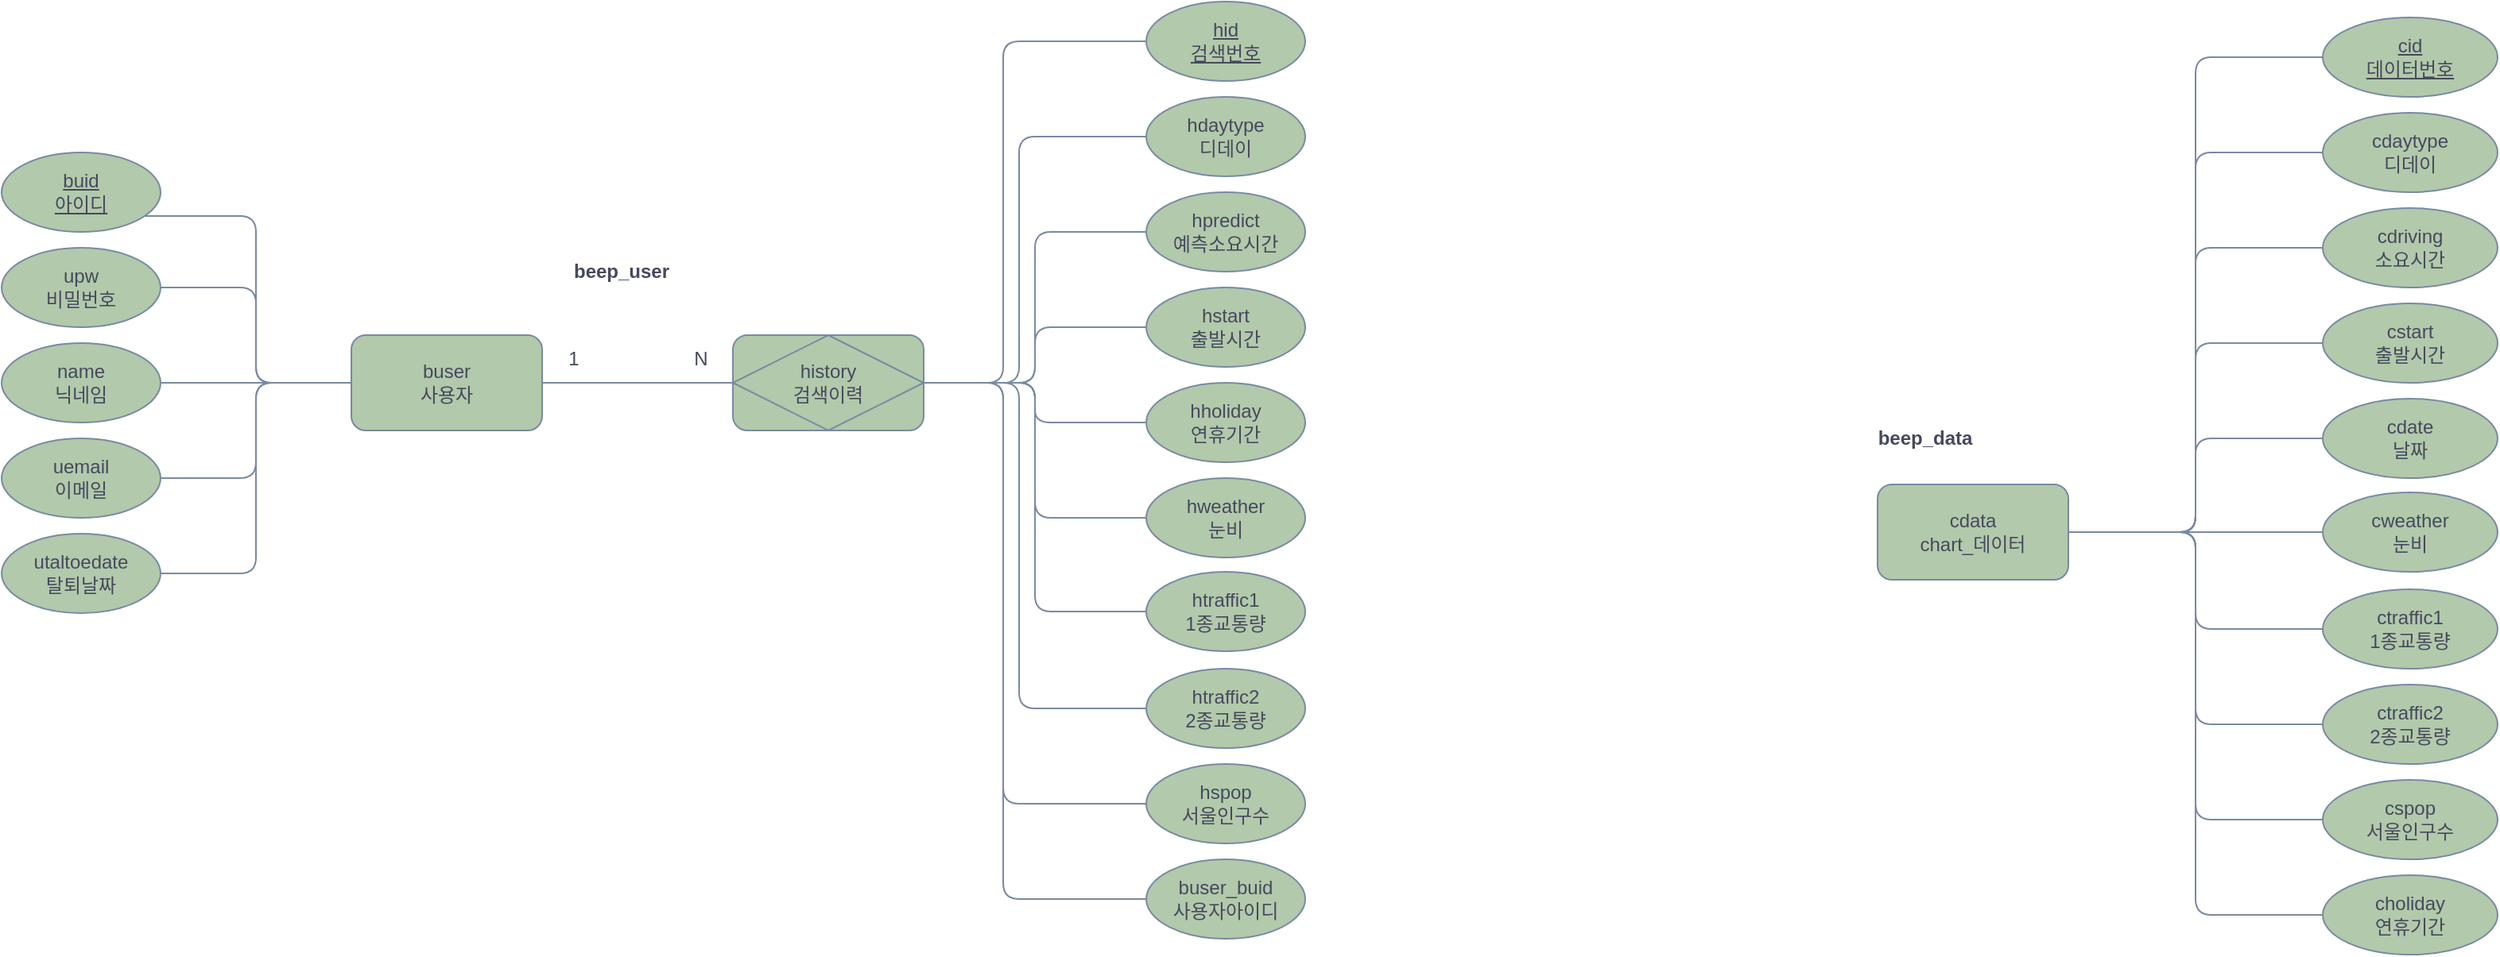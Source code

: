 <mxfile version="20.0.1" type="device"><diagram id="MHljInL3fYJcESI70Wzh" name="Page-1"><mxGraphModel dx="1151" dy="825" grid="0" gridSize="10" guides="1" tooltips="1" connect="1" arrows="1" fold="1" page="1" pageScale="1" pageWidth="2336" pageHeight="1654" background="none" math="0" shadow="0"><root><mxCell id="0"/><mxCell id="1" parent="0"/><mxCell id="iAvh358AnvFU6uTZBUgT-1" value="buser&lt;br&gt;사용자" style="whiteSpace=wrap;html=1;rounded=1;fillColor=#B2C9AB;strokeColor=#788AA3;fontColor=#46495D;" parent="1" vertex="1"><mxGeometry x="320" y="240" width="120" height="60" as="geometry"/></mxCell><mxCell id="iAvh358AnvFU6uTZBUgT-9" value="" style="edgeStyle=orthogonalEdgeStyle;orthogonalLoop=1;jettySize=auto;html=1;endArrow=none;endFill=0;rounded=1;strokeColor=#788AA3;fontColor=#46495D;entryX=0;entryY=0.5;entryDx=0;entryDy=0;" parent="1" source="iAvh358AnvFU6uTZBUgT-2" target="iAvh358AnvFU6uTZBUgT-1" edge="1"><mxGeometry relative="1" as="geometry"/></mxCell><mxCell id="iAvh358AnvFU6uTZBUgT-2" value="upw&lt;br&gt;비밀번호" style="ellipse;whiteSpace=wrap;html=1;rounded=1;fillColor=#B2C9AB;strokeColor=#788AA3;fontColor=#46495D;" parent="1" vertex="1"><mxGeometry x="100" y="185" width="100" height="50" as="geometry"/></mxCell><mxCell id="iAvh358AnvFU6uTZBUgT-10" value="" style="edgeStyle=orthogonalEdgeStyle;orthogonalLoop=1;jettySize=auto;html=1;endArrow=none;endFill=0;rounded=1;strokeColor=#788AA3;fontColor=#46495D;" parent="1" source="iAvh358AnvFU6uTZBUgT-3" target="iAvh358AnvFU6uTZBUgT-1" edge="1"><mxGeometry relative="1" as="geometry"/></mxCell><mxCell id="iAvh358AnvFU6uTZBUgT-3" value="name&lt;br&gt;닉네임" style="ellipse;whiteSpace=wrap;html=1;rounded=1;fillColor=#B2C9AB;strokeColor=#788AA3;fontColor=#46495D;" parent="1" vertex="1"><mxGeometry x="100" y="245" width="100" height="50" as="geometry"/></mxCell><mxCell id="iAvh358AnvFU6uTZBUgT-12" value="" style="edgeStyle=orthogonalEdgeStyle;orthogonalLoop=1;jettySize=auto;html=1;endArrow=none;endFill=0;entryX=0;entryY=0.5;entryDx=0;entryDy=0;rounded=1;strokeColor=#788AA3;fontColor=#46495D;" parent="1" source="iAvh358AnvFU6uTZBUgT-4" target="iAvh358AnvFU6uTZBUgT-1" edge="1"><mxGeometry relative="1" as="geometry"><mxPoint x="330" y="345" as="targetPoint"/></mxGeometry></mxCell><mxCell id="iAvh358AnvFU6uTZBUgT-4" value="uemail&lt;br&gt;이메일" style="ellipse;whiteSpace=wrap;html=1;rounded=1;fillColor=#B2C9AB;strokeColor=#788AA3;fontColor=#46495D;" parent="1" vertex="1"><mxGeometry x="100" y="305" width="100" height="50" as="geometry"/></mxCell><mxCell id="iAvh358AnvFU6uTZBUgT-14" value="" style="edgeStyle=orthogonalEdgeStyle;orthogonalLoop=1;jettySize=auto;html=1;endArrow=none;endFill=0;entryX=0;entryY=0.5;entryDx=0;entryDy=0;rounded=1;strokeColor=#788AA3;fontColor=#46495D;" parent="1" source="iAvh358AnvFU6uTZBUgT-5" target="iAvh358AnvFU6uTZBUgT-1" edge="1"><mxGeometry relative="1" as="geometry"><mxPoint x="330" y="405" as="targetPoint"/></mxGeometry></mxCell><mxCell id="iAvh358AnvFU6uTZBUgT-5" value="utaltoedate&lt;br&gt;탈퇴날짜" style="ellipse;whiteSpace=wrap;html=1;rounded=1;fillColor=#B2C9AB;strokeColor=#788AA3;fontColor=#46495D;" parent="1" vertex="1"><mxGeometry x="100" y="365" width="100" height="50" as="geometry"/></mxCell><mxCell id="iAvh358AnvFU6uTZBUgT-8" value="" style="edgeStyle=orthogonalEdgeStyle;orthogonalLoop=1;jettySize=auto;html=1;entryX=0;entryY=0.5;entryDx=0;entryDy=0;endArrow=none;endFill=0;rounded=1;strokeColor=#788AA3;fontColor=#46495D;" parent="1" source="iAvh358AnvFU6uTZBUgT-6" target="iAvh358AnvFU6uTZBUgT-1" edge="1"><mxGeometry relative="1" as="geometry"><mxPoint x="270" y="270" as="targetPoint"/><Array as="points"><mxPoint x="260" y="165"/><mxPoint x="260" y="270"/></Array></mxGeometry></mxCell><mxCell id="iAvh358AnvFU6uTZBUgT-6" value="&lt;u&gt;buid&lt;br&gt;아이디&lt;br&gt;&lt;/u&gt;" style="ellipse;whiteSpace=wrap;html=1;rounded=1;fillColor=#B2C9AB;strokeColor=#788AA3;fontColor=#46495D;" parent="1" vertex="1"><mxGeometry x="100" y="125" width="100" height="50" as="geometry"/></mxCell><mxCell id="iAvh358AnvFU6uTZBUgT-17" value="&lt;u&gt;hid&lt;br&gt;검색번호&lt;br&gt;&lt;/u&gt;" style="ellipse;whiteSpace=wrap;html=1;rounded=1;fillColor=#B2C9AB;strokeColor=#788AA3;fontColor=#46495D;" parent="1" vertex="1"><mxGeometry x="820" y="30" width="100" height="50" as="geometry"/></mxCell><mxCell id="iAvh358AnvFU6uTZBUgT-23" value="&lt;span&gt;hdaytype&lt;br&gt;디데이&lt;br&gt;&lt;/span&gt;" style="ellipse;whiteSpace=wrap;html=1;fontStyle=0;rounded=1;fillColor=#B2C9AB;strokeColor=#788AA3;fontColor=#46495D;" parent="1" vertex="1"><mxGeometry x="820" y="90" width="100" height="50" as="geometry"/></mxCell><mxCell id="iAvh358AnvFU6uTZBUgT-24" value="&lt;span&gt;hpredict&lt;br&gt;예측소요시간&lt;br&gt;&lt;/span&gt;" style="ellipse;whiteSpace=wrap;html=1;fontStyle=0;rounded=1;fillColor=#B2C9AB;strokeColor=#788AA3;fontColor=#46495D;" parent="1" vertex="1"><mxGeometry x="820" y="150" width="100" height="50" as="geometry"/></mxCell><mxCell id="iAvh358AnvFU6uTZBUgT-25" value="&lt;span&gt;hstart&lt;br&gt;출발시간&lt;br&gt;&lt;/span&gt;" style="ellipse;whiteSpace=wrap;html=1;fontStyle=0;rounded=1;fillColor=#B2C9AB;strokeColor=#788AA3;fontColor=#46495D;" parent="1" vertex="1"><mxGeometry x="820" y="210" width="100" height="50" as="geometry"/></mxCell><mxCell id="iAvh358AnvFU6uTZBUgT-26" value="&lt;span&gt;hholiday&lt;br&gt;연휴기간&lt;br&gt;&lt;/span&gt;" style="ellipse;whiteSpace=wrap;html=1;fontStyle=0;rounded=1;fillColor=#B2C9AB;strokeColor=#788AA3;fontColor=#46495D;" parent="1" vertex="1"><mxGeometry x="820" y="270" width="100" height="50" as="geometry"/></mxCell><mxCell id="iAvh358AnvFU6uTZBUgT-27" value="&lt;span&gt;hweather&lt;br&gt;눈비&lt;br&gt;&lt;/span&gt;" style="ellipse;whiteSpace=wrap;html=1;fontStyle=0;rounded=1;fillColor=#B2C9AB;strokeColor=#788AA3;fontColor=#46495D;" parent="1" vertex="1"><mxGeometry x="820" y="330" width="100" height="50" as="geometry"/></mxCell><mxCell id="iAvh358AnvFU6uTZBUgT-28" value="&lt;span&gt;htraffic1&lt;br&gt;1종교통량&lt;br&gt;&lt;/span&gt;" style="ellipse;whiteSpace=wrap;html=1;fontStyle=0;rounded=1;fillColor=#B2C9AB;strokeColor=#788AA3;fontColor=#46495D;" parent="1" vertex="1"><mxGeometry x="820" y="389" width="100" height="50" as="geometry"/></mxCell><mxCell id="iAvh358AnvFU6uTZBUgT-29" value="&lt;span&gt;htraffic2&lt;br&gt;2종교통량&lt;br&gt;&lt;/span&gt;" style="ellipse;whiteSpace=wrap;html=1;fontStyle=0;rounded=1;fillColor=#B2C9AB;strokeColor=#788AA3;fontColor=#46495D;" parent="1" vertex="1"><mxGeometry x="820" y="450" width="100" height="50" as="geometry"/></mxCell><mxCell id="iAvh358AnvFU6uTZBUgT-30" value="&lt;span&gt;hspop&lt;br&gt;서울인구수&lt;br&gt;&lt;/span&gt;" style="ellipse;whiteSpace=wrap;html=1;fontStyle=0;rounded=1;fillColor=#B2C9AB;strokeColor=#788AA3;fontColor=#46495D;" parent="1" vertex="1"><mxGeometry x="820" y="510" width="100" height="50" as="geometry"/></mxCell><mxCell id="iAvh358AnvFU6uTZBUgT-31" value="&lt;span&gt;buser_buid&lt;br&gt;사용자아이디&lt;br&gt;&lt;/span&gt;" style="ellipse;whiteSpace=wrap;html=1;fontStyle=0;rounded=1;fillColor=#B2C9AB;strokeColor=#788AA3;fontColor=#46495D;" parent="1" vertex="1"><mxGeometry x="820" y="570" width="100" height="50" as="geometry"/></mxCell><mxCell id="iAvh358AnvFU6uTZBUgT-32" value="" style="edgeStyle=orthogonalEdgeStyle;orthogonalLoop=1;jettySize=auto;html=1;entryX=1;entryY=0.5;entryDx=0;entryDy=0;endArrow=none;endFill=0;exitX=0;exitY=0.5;exitDx=0;exitDy=0;rounded=1;strokeColor=#788AA3;fontColor=#46495D;" parent="1" source="iAvh358AnvFU6uTZBUgT-17" target="iAvh358AnvFU6uTZBUgT-15" edge="1"><mxGeometry relative="1" as="geometry"><mxPoint x="290" y="175" as="sourcePoint"/><mxPoint x="410" y="280" as="targetPoint"/><Array as="points"><mxPoint x="730" y="55"/><mxPoint x="730" y="270"/></Array></mxGeometry></mxCell><mxCell id="KF5AVFM7hIW03MLYpKA2-1" value="" style="edgeStyle=orthogonalEdgeStyle;orthogonalLoop=1;jettySize=auto;html=1;entryX=1;entryY=0.5;entryDx=0;entryDy=0;endArrow=none;endFill=0;exitX=0;exitY=0.5;exitDx=0;exitDy=0;rounded=1;strokeColor=#788AA3;fontColor=#46495D;" parent="1" source="iAvh358AnvFU6uTZBUgT-23" target="iAvh358AnvFU6uTZBUgT-15" edge="1"><mxGeometry relative="1" as="geometry"><mxPoint x="830" y="65" as="sourcePoint"/><mxPoint x="690" y="280" as="targetPoint"/><Array as="points"><mxPoint x="740" y="115"/><mxPoint x="740" y="270"/></Array></mxGeometry></mxCell><mxCell id="KF5AVFM7hIW03MLYpKA2-2" value="" style="edgeStyle=orthogonalEdgeStyle;orthogonalLoop=1;jettySize=auto;html=1;entryX=1;entryY=0.5;entryDx=0;entryDy=0;endArrow=none;endFill=0;exitX=0;exitY=0.5;exitDx=0;exitDy=0;rounded=1;strokeColor=#788AA3;fontColor=#46495D;" parent="1" source="iAvh358AnvFU6uTZBUgT-31" target="iAvh358AnvFU6uTZBUgT-15" edge="1"><mxGeometry relative="1" as="geometry"><mxPoint x="790" y="414" as="sourcePoint"/><mxPoint x="650" y="569" as="targetPoint"/><Array as="points"><mxPoint x="730" y="595"/><mxPoint x="730" y="270"/></Array></mxGeometry></mxCell><mxCell id="KF5AVFM7hIW03MLYpKA2-3" value="" style="edgeStyle=orthogonalEdgeStyle;orthogonalLoop=1;jettySize=auto;html=1;entryX=1;entryY=0.5;entryDx=0;entryDy=0;endArrow=none;endFill=0;exitX=0;exitY=0.5;exitDx=0;exitDy=0;rounded=1;strokeColor=#788AA3;fontColor=#46495D;" parent="1" source="iAvh358AnvFU6uTZBUgT-30" target="iAvh358AnvFU6uTZBUgT-15" edge="1"><mxGeometry relative="1" as="geometry"><mxPoint x="830" y="605" as="sourcePoint"/><mxPoint x="690" y="280" as="targetPoint"/><Array as="points"><mxPoint x="730" y="535"/><mxPoint x="730" y="270"/></Array></mxGeometry></mxCell><mxCell id="KF5AVFM7hIW03MLYpKA2-5" value="" style="edgeStyle=orthogonalEdgeStyle;orthogonalLoop=1;jettySize=auto;html=1;entryX=1;entryY=0.5;entryDx=0;entryDy=0;endArrow=none;endFill=0;exitX=0;exitY=0.5;exitDx=0;exitDy=0;rounded=1;strokeColor=#788AA3;fontColor=#46495D;" parent="1" source="iAvh358AnvFU6uTZBUgT-29" target="iAvh358AnvFU6uTZBUgT-15" edge="1"><mxGeometry relative="1" as="geometry"><mxPoint x="830" y="545" as="sourcePoint"/><mxPoint x="690" y="280" as="targetPoint"/><Array as="points"><mxPoint x="740" y="475"/><mxPoint x="740" y="270"/></Array></mxGeometry></mxCell><mxCell id="KF5AVFM7hIW03MLYpKA2-6" value="" style="edgeStyle=orthogonalEdgeStyle;orthogonalLoop=1;jettySize=auto;html=1;entryX=1;entryY=0.5;entryDx=0;entryDy=0;endArrow=none;endFill=0;exitX=0;exitY=0.5;exitDx=0;exitDy=0;rounded=1;strokeColor=#788AA3;fontColor=#46495D;" parent="1" source="iAvh358AnvFU6uTZBUgT-28" target="iAvh358AnvFU6uTZBUgT-15" edge="1"><mxGeometry relative="1" as="geometry"><mxPoint x="830" y="485" as="sourcePoint"/><mxPoint x="690" y="280" as="targetPoint"/><Array as="points"><mxPoint x="750" y="414"/><mxPoint x="750" y="270"/></Array></mxGeometry></mxCell><mxCell id="KF5AVFM7hIW03MLYpKA2-7" value="" style="edgeStyle=orthogonalEdgeStyle;orthogonalLoop=1;jettySize=auto;html=1;entryX=1;entryY=0.5;entryDx=0;entryDy=0;endArrow=none;endFill=0;exitX=0;exitY=0.5;exitDx=0;exitDy=0;rounded=1;strokeColor=#788AA3;fontColor=#46495D;" parent="1" source="iAvh358AnvFU6uTZBUgT-24" target="iAvh358AnvFU6uTZBUgT-15" edge="1"><mxGeometry relative="1" as="geometry"><mxPoint x="830" y="125" as="sourcePoint"/><mxPoint x="690" y="280" as="targetPoint"/><Array as="points"><mxPoint x="750" y="175"/><mxPoint x="750" y="270"/></Array></mxGeometry></mxCell><mxCell id="KF5AVFM7hIW03MLYpKA2-8" value="" style="endArrow=none;html=1;entryX=0;entryY=0.5;entryDx=0;entryDy=0;exitX=1;exitY=0.5;exitDx=0;exitDy=0;rounded=1;edgeStyle=orthogonalEdgeStyle;strokeColor=#788AA3;fontColor=#46495D;" parent="1" source="iAvh358AnvFU6uTZBUgT-15" target="iAvh358AnvFU6uTZBUgT-27" edge="1"><mxGeometry width="50" height="50" relative="1" as="geometry"><mxPoint x="620" y="450" as="sourcePoint"/><mxPoint x="790" y="370" as="targetPoint"/></mxGeometry></mxCell><mxCell id="KF5AVFM7hIW03MLYpKA2-9" value="" style="endArrow=none;html=1;entryX=0;entryY=0.5;entryDx=0;entryDy=0;exitX=1;exitY=0.5;exitDx=0;exitDy=0;rounded=1;edgeStyle=orthogonalEdgeStyle;strokeColor=#788AA3;fontColor=#46495D;" parent="1" source="iAvh358AnvFU6uTZBUgT-15" target="iAvh358AnvFU6uTZBUgT-26" edge="1"><mxGeometry width="50" height="50" relative="1" as="geometry"><mxPoint x="620" y="450" as="sourcePoint"/><mxPoint x="670" y="400" as="targetPoint"/></mxGeometry></mxCell><mxCell id="KF5AVFM7hIW03MLYpKA2-10" value="" style="endArrow=none;html=1;entryX=0;entryY=0.5;entryDx=0;entryDy=0;exitX=1;exitY=0.5;exitDx=0;exitDy=0;rounded=1;edgeStyle=orthogonalEdgeStyle;strokeColor=#788AA3;fontColor=#46495D;" parent="1" source="iAvh358AnvFU6uTZBUgT-15" target="iAvh358AnvFU6uTZBUgT-25" edge="1"><mxGeometry width="50" height="50" relative="1" as="geometry"><mxPoint x="620" y="450" as="sourcePoint"/><mxPoint x="670" y="400" as="targetPoint"/></mxGeometry></mxCell><mxCell id="KF5AVFM7hIW03MLYpKA2-11" value="cdata&lt;br&gt;chart_데이터" style="rounded=1;whiteSpace=wrap;html=1;sketch=0;fontColor=#46495D;strokeColor=#788AA3;fillColor=#B2C9AB;" parent="1" vertex="1"><mxGeometry x="1280" y="334" width="120" height="60" as="geometry"/></mxCell><mxCell id="KF5AVFM7hIW03MLYpKA2-13" value="&lt;u&gt;cid&lt;br&gt;데이터번호&lt;br&gt;&lt;/u&gt;" style="ellipse;whiteSpace=wrap;html=1;fontStyle=0;rounded=1;fillColor=#B2C9AB;strokeColor=#788AA3;fontColor=#46495D;" parent="1" vertex="1"><mxGeometry x="1560" y="40" width="110" height="50" as="geometry"/></mxCell><mxCell id="KF5AVFM7hIW03MLYpKA2-14" value="" style="endArrow=none;html=1;rounded=1;sketch=0;fontColor=#46495D;strokeColor=#788AA3;fillColor=#B2C9AB;exitX=1;exitY=0.5;exitDx=0;exitDy=0;entryX=0;entryY=0.5;entryDx=0;entryDy=0;edgeStyle=orthogonalEdgeStyle;" parent="1" source="KF5AVFM7hIW03MLYpKA2-11" target="KF5AVFM7hIW03MLYpKA2-13" edge="1"><mxGeometry width="50" height="50" relative="1" as="geometry"><mxPoint x="1390" y="490" as="sourcePoint"/><mxPoint x="1480" y="145" as="targetPoint"/></mxGeometry></mxCell><mxCell id="KF5AVFM7hIW03MLYpKA2-39" value="" style="edgeStyle=orthogonalEdgeStyle;rounded=1;sketch=0;orthogonalLoop=1;jettySize=auto;html=1;fontColor=#46495D;endArrow=none;endFill=0;strokeColor=#788AA3;fillColor=#B2C9AB;entryX=1;entryY=0.5;entryDx=0;entryDy=0;" parent="1" source="KF5AVFM7hIW03MLYpKA2-15" target="KF5AVFM7hIW03MLYpKA2-11" edge="1"><mxGeometry relative="1" as="geometry"><mxPoint x="1425" y="185" as="targetPoint"/></mxGeometry></mxCell><mxCell id="KF5AVFM7hIW03MLYpKA2-15" value="&lt;span&gt;cdriving&lt;br&gt;소요시간&lt;br&gt;&lt;/span&gt;" style="ellipse;whiteSpace=wrap;html=1;fontStyle=0;rounded=1;fillColor=#B2C9AB;strokeColor=#788AA3;fontColor=#46495D;" parent="1" vertex="1"><mxGeometry x="1560" y="160" width="110" height="50" as="geometry"/></mxCell><mxCell id="KF5AVFM7hIW03MLYpKA2-16" value="&lt;span&gt;cdaytype&lt;br&gt;디데이&lt;br&gt;&lt;/span&gt;" style="ellipse;whiteSpace=wrap;html=1;fontStyle=0;rounded=1;fillColor=#B2C9AB;strokeColor=#788AA3;fontColor=#46495D;" parent="1" vertex="1"><mxGeometry x="1560" y="100" width="110" height="50" as="geometry"/></mxCell><mxCell id="KF5AVFM7hIW03MLYpKA2-41" value="" style="edgeStyle=orthogonalEdgeStyle;rounded=1;sketch=0;orthogonalLoop=1;jettySize=auto;html=1;fontColor=#46495D;endArrow=none;endFill=0;strokeColor=#788AA3;fillColor=#B2C9AB;entryX=1;entryY=0.5;entryDx=0;entryDy=0;" parent="1" source="KF5AVFM7hIW03MLYpKA2-17" target="KF5AVFM7hIW03MLYpKA2-11" edge="1"><mxGeometry relative="1" as="geometry"><mxPoint x="1425" y="245" as="targetPoint"/></mxGeometry></mxCell><mxCell id="KF5AVFM7hIW03MLYpKA2-17" value="&lt;span&gt;cstart&lt;br&gt;출발시간&lt;br&gt;&lt;/span&gt;" style="ellipse;whiteSpace=wrap;html=1;fontStyle=0;rounded=1;fillColor=#B2C9AB;strokeColor=#788AA3;fontColor=#46495D;" parent="1" vertex="1"><mxGeometry x="1560" y="220" width="110" height="50" as="geometry"/></mxCell><mxCell id="KF5AVFM7hIW03MLYpKA2-43" value="" style="edgeStyle=orthogonalEdgeStyle;rounded=1;sketch=0;orthogonalLoop=1;jettySize=auto;html=1;fontColor=#46495D;endArrow=none;endFill=0;strokeColor=#788AA3;fillColor=#B2C9AB;entryX=1;entryY=0.5;entryDx=0;entryDy=0;" parent="1" source="KF5AVFM7hIW03MLYpKA2-18" target="KF5AVFM7hIW03MLYpKA2-11" edge="1"><mxGeometry relative="1" as="geometry"><mxPoint x="1425" y="305" as="targetPoint"/></mxGeometry></mxCell><mxCell id="KF5AVFM7hIW03MLYpKA2-18" value="&lt;span&gt;cdate&lt;br&gt;날짜&lt;br&gt;&lt;/span&gt;" style="ellipse;whiteSpace=wrap;html=1;fontStyle=0;rounded=1;fillColor=#B2C9AB;strokeColor=#788AA3;fontColor=#46495D;" parent="1" vertex="1"><mxGeometry x="1560" y="280" width="110" height="50" as="geometry"/></mxCell><mxCell id="KF5AVFM7hIW03MLYpKA2-44" value="" style="edgeStyle=orthogonalEdgeStyle;rounded=1;sketch=0;orthogonalLoop=1;jettySize=auto;html=1;fontColor=#46495D;endArrow=none;endFill=0;strokeColor=#788AA3;fillColor=#B2C9AB;entryX=1;entryY=0.5;entryDx=0;entryDy=0;" parent="1" source="KF5AVFM7hIW03MLYpKA2-19" target="KF5AVFM7hIW03MLYpKA2-11" edge="1"><mxGeometry relative="1" as="geometry"><mxPoint x="1425" y="305" as="targetPoint"/></mxGeometry></mxCell><mxCell id="KF5AVFM7hIW03MLYpKA2-19" value="&lt;span&gt;cweather&lt;br&gt;눈비&lt;br&gt;&lt;/span&gt;" style="ellipse;whiteSpace=wrap;html=1;fontStyle=0;rounded=1;fillColor=#B2C9AB;strokeColor=#788AA3;fontColor=#46495D;" parent="1" vertex="1"><mxGeometry x="1560" y="339" width="110" height="50" as="geometry"/></mxCell><mxCell id="KF5AVFM7hIW03MLYpKA2-36" value="" style="edgeStyle=orthogonalEdgeStyle;rounded=1;sketch=0;orthogonalLoop=1;jettySize=auto;html=1;fontColor=#46495D;strokeColor=#788AA3;fillColor=#B2C9AB;endArrow=none;endFill=0;entryX=1;entryY=0.5;entryDx=0;entryDy=0;" parent="1" source="KF5AVFM7hIW03MLYpKA2-20" target="KF5AVFM7hIW03MLYpKA2-11" edge="1"><mxGeometry relative="1" as="geometry"><mxPoint x="1425" y="425" as="targetPoint"/></mxGeometry></mxCell><mxCell id="KF5AVFM7hIW03MLYpKA2-20" value="&lt;span&gt;ctraffic1&lt;br&gt;1종교통량&lt;br&gt;&lt;/span&gt;" style="ellipse;whiteSpace=wrap;html=1;fontStyle=0;rounded=1;fillColor=#B2C9AB;strokeColor=#788AA3;fontColor=#46495D;" parent="1" vertex="1"><mxGeometry x="1560" y="400" width="110" height="50" as="geometry"/></mxCell><mxCell id="KF5AVFM7hIW03MLYpKA2-34" value="" style="edgeStyle=orthogonalEdgeStyle;rounded=1;sketch=0;orthogonalLoop=1;jettySize=auto;html=1;fontColor=#46495D;strokeColor=#788AA3;fillColor=#B2C9AB;endArrow=none;endFill=0;entryX=1;entryY=0.5;entryDx=0;entryDy=0;" parent="1" source="KF5AVFM7hIW03MLYpKA2-21" target="KF5AVFM7hIW03MLYpKA2-11" edge="1"><mxGeometry relative="1" as="geometry"><mxPoint x="1425" y="485" as="targetPoint"/></mxGeometry></mxCell><mxCell id="KF5AVFM7hIW03MLYpKA2-21" value="&lt;span&gt;ctraffic2&lt;br&gt;2종교통량&lt;br&gt;&lt;/span&gt;" style="ellipse;whiteSpace=wrap;html=1;fontStyle=0;rounded=1;fillColor=#B2C9AB;strokeColor=#788AA3;fontColor=#46495D;" parent="1" vertex="1"><mxGeometry x="1560" y="460" width="110" height="50" as="geometry"/></mxCell><mxCell id="KF5AVFM7hIW03MLYpKA2-32" value="" style="edgeStyle=orthogonalEdgeStyle;rounded=1;sketch=0;orthogonalLoop=1;jettySize=auto;html=1;fontColor=#46495D;strokeColor=#788AA3;fillColor=#B2C9AB;endArrow=none;endFill=0;entryX=1;entryY=0.5;entryDx=0;entryDy=0;" parent="1" source="KF5AVFM7hIW03MLYpKA2-22" target="KF5AVFM7hIW03MLYpKA2-11" edge="1"><mxGeometry relative="1" as="geometry"><mxPoint x="1425" y="545" as="targetPoint"/></mxGeometry></mxCell><mxCell id="KF5AVFM7hIW03MLYpKA2-22" value="&lt;span&gt;cspop&lt;br&gt;서울인구수&lt;br&gt;&lt;/span&gt;" style="ellipse;whiteSpace=wrap;html=1;fontStyle=0;rounded=1;fillColor=#B2C9AB;strokeColor=#788AA3;fontColor=#46495D;" parent="1" vertex="1"><mxGeometry x="1560" y="520" width="110" height="50" as="geometry"/></mxCell><mxCell id="KF5AVFM7hIW03MLYpKA2-23" value="&lt;span&gt;choliday&lt;br&gt;연휴기간&lt;br&gt;&lt;/span&gt;" style="ellipse;whiteSpace=wrap;html=1;fontStyle=0;rounded=1;fillColor=#B2C9AB;strokeColor=#788AA3;fontColor=#46495D;" parent="1" vertex="1"><mxGeometry x="1560" y="580" width="110" height="50" as="geometry"/></mxCell><mxCell id="KF5AVFM7hIW03MLYpKA2-24" value="" style="endArrow=none;html=1;rounded=1;sketch=0;fontColor=#46495D;strokeColor=#788AA3;fillColor=#B2C9AB;exitX=0;exitY=0.5;exitDx=0;exitDy=0;entryX=1;entryY=0.5;entryDx=0;entryDy=0;edgeStyle=orthogonalEdgeStyle;" parent="1" source="KF5AVFM7hIW03MLYpKA2-23" target="KF5AVFM7hIW03MLYpKA2-11" edge="1"><mxGeometry width="50" height="50" relative="1" as="geometry"><mxPoint x="1610" y="390" as="sourcePoint"/><mxPoint x="1380" y="480" as="targetPoint"/></mxGeometry></mxCell><mxCell id="KF5AVFM7hIW03MLYpKA2-37" value="" style="endArrow=none;html=1;rounded=1;sketch=0;fontColor=#46495D;strokeColor=#788AA3;fillColor=#B2C9AB;entryX=0;entryY=0.5;entryDx=0;entryDy=0;edgeStyle=orthogonalEdgeStyle;exitX=1;exitY=0.5;exitDx=0;exitDy=0;" parent="1" source="KF5AVFM7hIW03MLYpKA2-11" target="KF5AVFM7hIW03MLYpKA2-16" edge="1"><mxGeometry width="50" height="50" relative="1" as="geometry"><mxPoint x="1400" y="350" as="sourcePoint"/><mxPoint x="1660" y="340" as="targetPoint"/></mxGeometry></mxCell><mxCell id="KF5AVFM7hIW03MLYpKA2-45" value="" style="endArrow=none;html=1;rounded=1;sketch=0;fontColor=#46495D;strokeColor=#788AA3;fillColor=#B2C9AB;exitX=1;exitY=0.5;exitDx=0;exitDy=0;entryX=0;entryY=0.5;entryDx=0;entryDy=0;" parent="1" source="iAvh358AnvFU6uTZBUgT-1" target="iAvh358AnvFU6uTZBUgT-15" edge="1"><mxGeometry width="50" height="50" relative="1" as="geometry"><mxPoint x="740" y="360" as="sourcePoint"/><mxPoint x="790" y="310" as="targetPoint"/></mxGeometry></mxCell><mxCell id="KF5AVFM7hIW03MLYpKA2-48" value="" style="group" parent="1" vertex="1" connectable="0"><mxGeometry x="560" y="240" width="120" height="60" as="geometry"/></mxCell><mxCell id="iAvh358AnvFU6uTZBUgT-15" value="history" style="whiteSpace=wrap;html=1;rounded=1;fillColor=#B2C9AB;strokeColor=#788AA3;fontColor=#46495D;" parent="KF5AVFM7hIW03MLYpKA2-48" vertex="1"><mxGeometry width="120" height="60" as="geometry"/></mxCell><mxCell id="KF5AVFM7hIW03MLYpKA2-46" value="history&lt;br&gt;검색이력" style="rhombus;whiteSpace=wrap;html=1;rounded=0;sketch=0;fontColor=#46495D;strokeColor=#788AA3;fillColor=#B2C9AB;" parent="KF5AVFM7hIW03MLYpKA2-48" vertex="1"><mxGeometry width="120" height="60" as="geometry"/></mxCell><mxCell id="KF5AVFM7hIW03MLYpKA2-49" value="&lt;b&gt;beep_data&lt;/b&gt;" style="text;html=1;strokeColor=none;fillColor=none;align=center;verticalAlign=middle;whiteSpace=wrap;rounded=0;sketch=0;fontColor=#46495D;" parent="1" vertex="1"><mxGeometry x="1280" y="290" width="60" height="30" as="geometry"/></mxCell><mxCell id="KF5AVFM7hIW03MLYpKA2-50" value="&lt;b&gt;beep_user&lt;/b&gt;" style="text;html=1;strokeColor=none;fillColor=none;align=center;verticalAlign=middle;whiteSpace=wrap;rounded=0;sketch=0;fontColor=#46495D;" parent="1" vertex="1"><mxGeometry x="460" y="185" width="60" height="30" as="geometry"/></mxCell><mxCell id="KF5AVFM7hIW03MLYpKA2-51" value="1" style="text;html=1;strokeColor=none;fillColor=none;align=center;verticalAlign=middle;whiteSpace=wrap;rounded=0;sketch=0;fontColor=#46495D;" parent="1" vertex="1"><mxGeometry x="440" y="240" width="40" height="30" as="geometry"/></mxCell><mxCell id="KF5AVFM7hIW03MLYpKA2-52" value="N" style="text;html=1;strokeColor=none;fillColor=none;align=center;verticalAlign=middle;whiteSpace=wrap;rounded=0;sketch=0;fontColor=#46495D;" parent="1" vertex="1"><mxGeometry x="520" y="240" width="40" height="30" as="geometry"/></mxCell></root></mxGraphModel></diagram></mxfile>